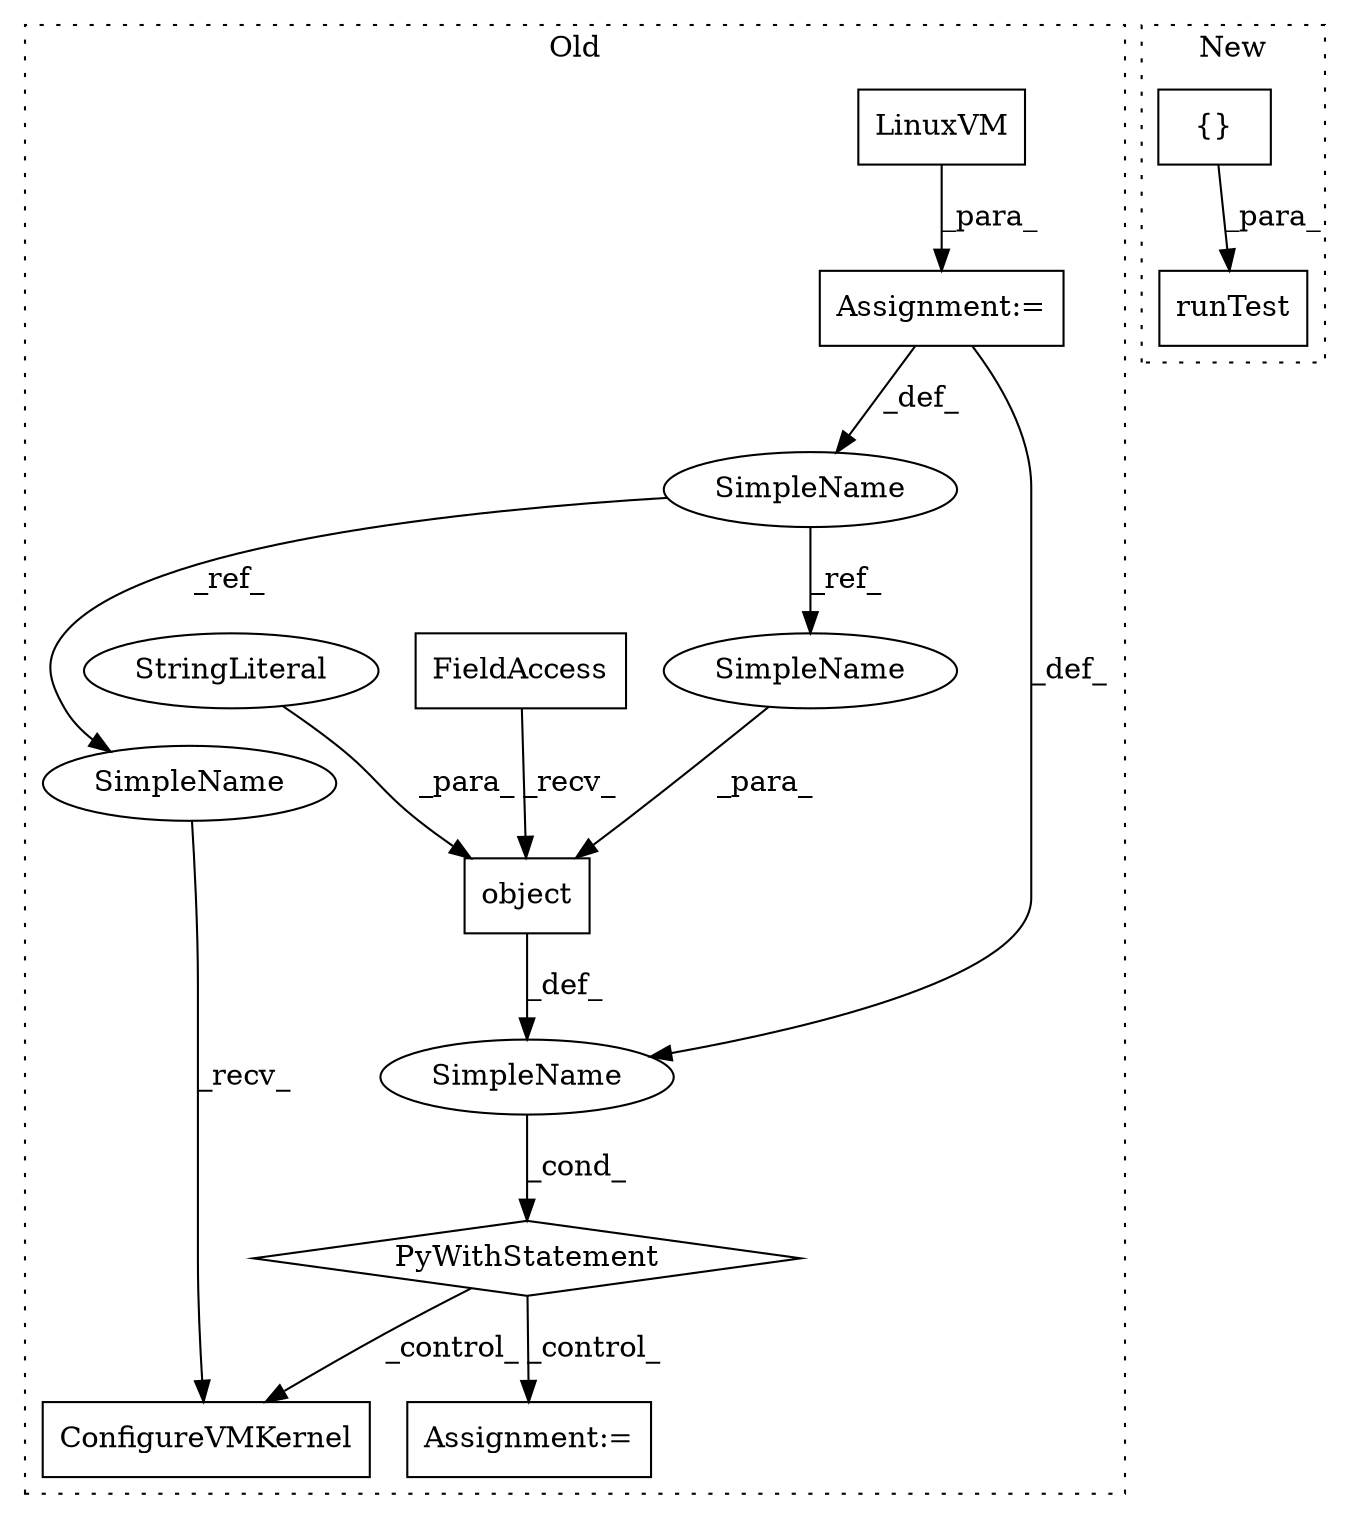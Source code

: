 digraph G {
subgraph cluster0 {
1 [label="PyWithStatement" a="104" s="1824,1871" l="10,2" shape="diamond"];
3 [label="LinuxVM" a="32" s="1647" l="9" shape="box"];
5 [label="ConfigureVMKernel" a="32" s="1910" l="19" shape="box"];
6 [label="SimpleName" a="42" s="1644" l="2" shape="ellipse"];
7 [label="object" a="32" s="1845,1870" l="7,1" shape="box"];
8 [label="FieldAccess" a="22" s="1834" l="10" shape="box"];
9 [label="SimpleName" a="42" s="" l="" shape="ellipse"];
10 [label="Assignment:=" a="7" s="1885" l="14" shape="box"];
11 [label="StringLiteral" a="45" s="1855" l="15" shape="ellipse"];
12 [label="Assignment:=" a="7" s="1646" l="1" shape="box"];
13 [label="SimpleName" a="42" s="1852" l="2" shape="ellipse"];
14 [label="SimpleName" a="42" s="1907" l="2" shape="ellipse"];
label = "Old";
style="dotted";
}
subgraph cluster1 {
2 [label="runTest" a="32" s="1496,1748" l="8,1" shape="box"];
4 [label="{}" a="4" s="1746" l="2" shape="box"];
label = "New";
style="dotted";
}
1 -> 10 [label="_control_"];
1 -> 5 [label="_control_"];
3 -> 12 [label="_para_"];
4 -> 2 [label="_para_"];
6 -> 13 [label="_ref_"];
6 -> 14 [label="_ref_"];
7 -> 9 [label="_def_"];
8 -> 7 [label="_recv_"];
9 -> 1 [label="_cond_"];
11 -> 7 [label="_para_"];
12 -> 6 [label="_def_"];
12 -> 9 [label="_def_"];
13 -> 7 [label="_para_"];
14 -> 5 [label="_recv_"];
}